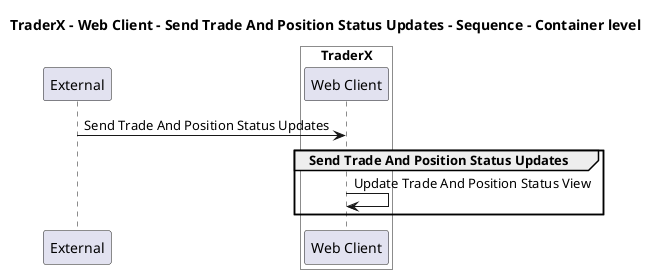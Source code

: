 @startuml

title TraderX - Web Client - Send Trade And Position Status Updates - Sequence - Container level

participant "External" as C4InterFlow.SoftwareSystems.ExternalSystem

box "TraderX" #White
    participant "Web Client" as TraderX.SoftwareSystems.TraderX.Containers.WebClient
end box


C4InterFlow.SoftwareSystems.ExternalSystem -> TraderX.SoftwareSystems.TraderX.Containers.WebClient : Send Trade And Position Status Updates
group Send Trade And Position Status Updates
TraderX.SoftwareSystems.TraderX.Containers.WebClient -> TraderX.SoftwareSystems.TraderX.Containers.WebClient : Update Trade And Position Status View
end


@enduml

